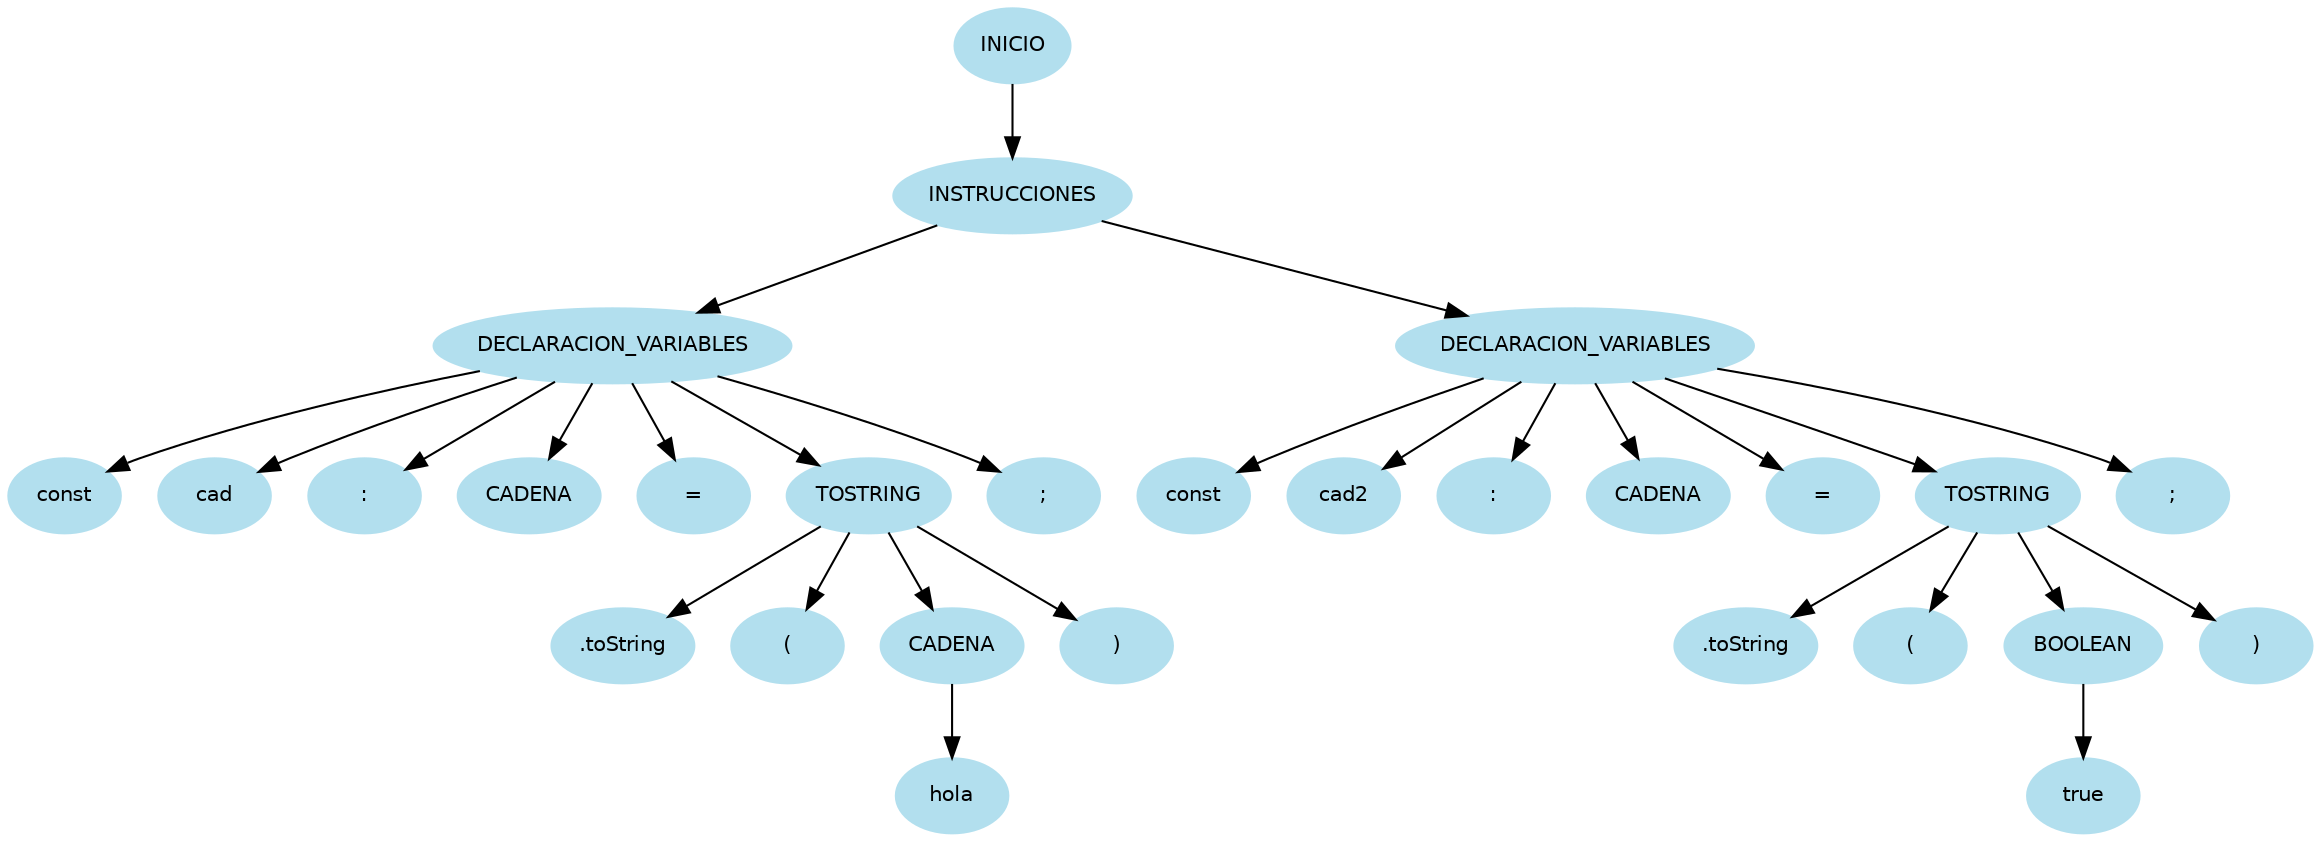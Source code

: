 digraph arbolAST{
node [shape=oval, style=filled, color=lightblue2, fontname=Helvetica, fontsize=10];
edge [fontname=Helvetica, fontsize=10];
n0[label="INICIO"];
n1[label="INSTRUCCIONES"];
n0 -> n1;
n2[label="DECLARACION_VARIABLES"];
n1 -> n2;
n3[label="const"];
n2 -> n3;
n4[label="cad"];
n2 -> n4;
n5[label=":"];
n2 -> n5;
n6[label="CADENA"];
n2 -> n6;
n7[label="="];
n2 -> n7;
n8[label="TOSTRING"];
n2 -> n8;
n9[label=".toString"];
n8 -> n9;
n10[label="("];
n8 -> n10;
n11[label="CADENA"];
n8 -> n11;
n12[label="hola"];
n11 -> n12;
n13[label=")"];
n8 -> n13;
n14[label=";"];
n2 -> n14;
n15[label="DECLARACION_VARIABLES"];
n1 -> n15;
n16[label="const"];
n15 -> n16;
n17[label="cad2"];
n15 -> n17;
n18[label=":"];
n15 -> n18;
n19[label="CADENA"];
n15 -> n19;
n20[label="="];
n15 -> n20;
n21[label="TOSTRING"];
n15 -> n21;
n22[label=".toString"];
n21 -> n22;
n23[label="("];
n21 -> n23;
n24[label="BOOLEAN"];
n21 -> n24;
n25[label="true"];
n24 -> n25;
n26[label=")"];
n21 -> n26;
n27[label=";"];
n15 -> n27;
}